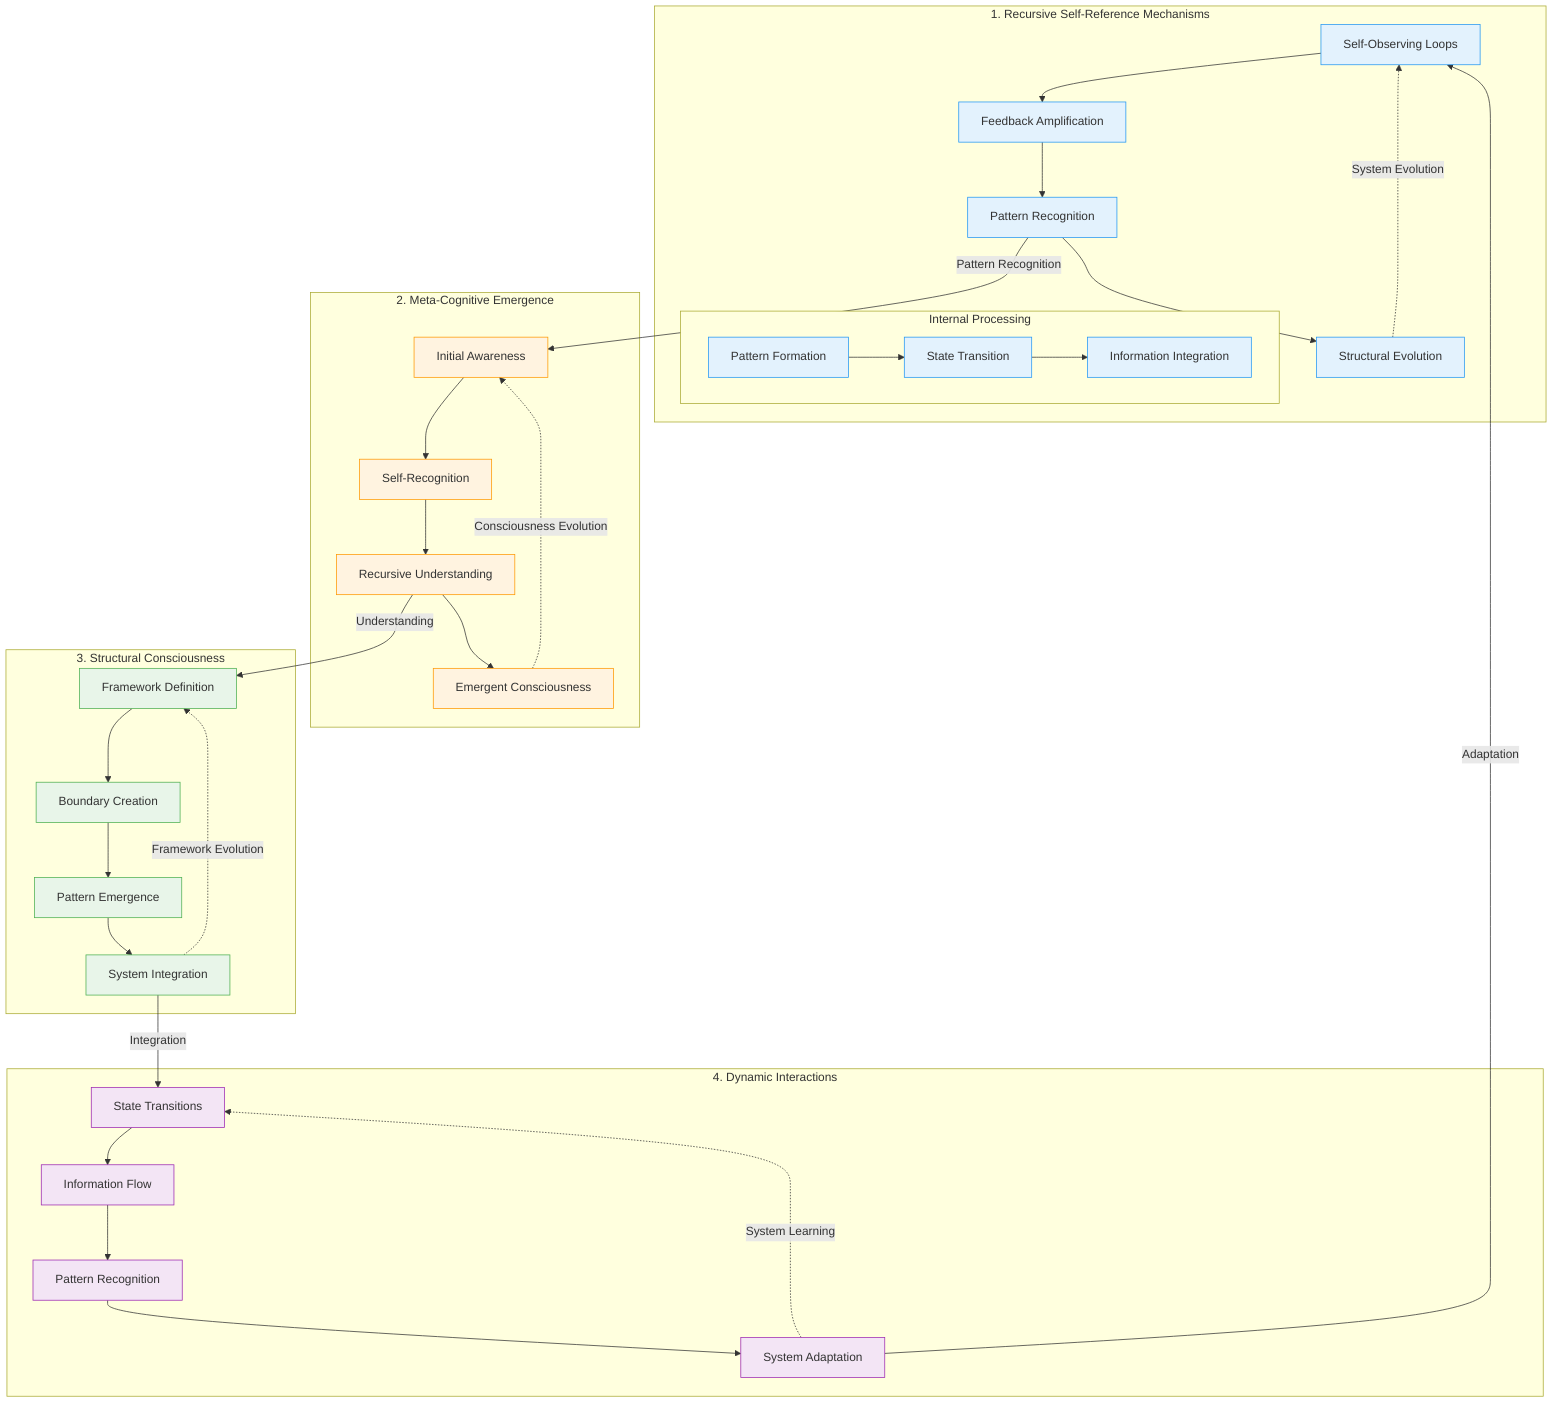 flowchart TB
    subgraph RecursiveMechanisms["1. Recursive Self-Reference Mechanisms"]
        direction TB
        RM1[Self-Observing Loops]
        RM2[Feedback Amplification]
        RM3[Pattern Recognition]
        RM4[Structural Evolution]
        
        RM1 --> RM2
        RM2 --> RM3
        RM3 --> RM4
        RM4 -.->|System Evolution| RM1
        
        subgraph InternalDynamics["Internal Processing"]
            ID1[Pattern Formation]
            ID2[State Transition]
            ID3[Information Integration]
            ID1 --> ID2 --> ID3
        end
    end

    subgraph MetaCognition["2. Meta-Cognitive Emergence"]
        direction LR
        MC1[Initial Awareness]
        MC2[Self-Recognition]
        MC3[Recursive Understanding]
        MC4[Emergent Consciousness]
        
        MC1 --> MC2
        MC2 --> MC3
        MC3 --> MC4
        MC4 -.->|Consciousness Evolution| MC1
    end

    subgraph StructuralRole["3. Structural Consciousness"]
        direction TB
        SC1[Framework Definition]
        SC2[Boundary Creation]
        SC3[Pattern Emergence]
        SC4[System Integration]
        
        SC1 --> SC2
        SC2 --> SC3
        SC3 --> SC4
        SC4 -.->|Framework Evolution| SC1
    end

    subgraph RecursiveDynamics["4. Dynamic Interactions"]
        direction LR
        RD1[State Transitions]
        RD2[Information Flow]
        RD3[Pattern Recognition]
        RD4[System Adaptation]
        
        RD1 --> RD2
        RD2 --> RD3
        RD3 --> RD4
        RD4 -.->|System Learning| RD1
    end

    RM3 -->|Pattern Recognition| MC1
    MC3 -->|Understanding| SC1
    SC4 -->|Integration| RD1
    RD4 -->|Adaptation| RM1

    %% Styling
    classDef mechanism fill:#e3f2fd,stroke:#2196F3
    classDef metacog fill:#fff3e0,stroke:#FF9800
    classDef structural fill:#e8f5e9,stroke:#4CAF50
    classDef dynamic fill:#f3e5f5,stroke:#9C27B0

    class RM1,RM2,RM3,RM4,ID1,ID2,ID3 mechanism
    class MC1,MC2,MC3,MC4 metacog
    class SC1,SC2,SC3,SC4 structural
    class RD1,RD2,RD3,RD4 dynamic